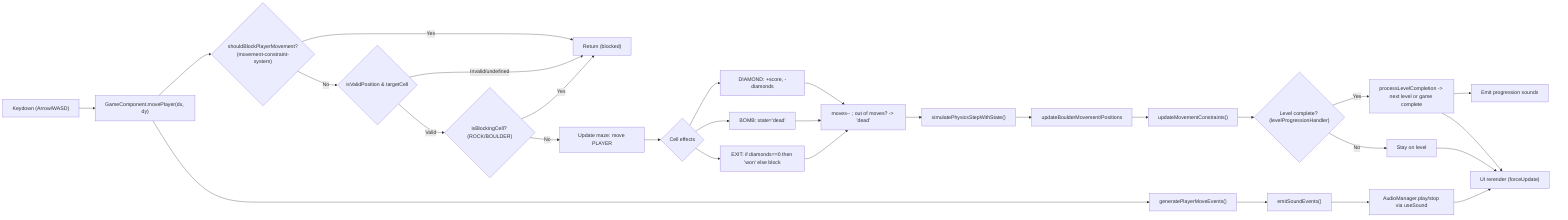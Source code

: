 flowchart LR
  A["Keydown (Arrow/WASD)"] --> B["GameComponent.movePlayer(dx, dy)"]
  B --> C{"shouldBlockPlayerMovement?\n(movement-constraint-system)"}
  C -- "Yes" --> Z["Return (blocked)"]
  C -- "No" --> D{"isValidPosition & targetCell"}
  D -- "Invalid/undefined" --> Z
  D -- "Valid" --> E{"isBlockingCell? (ROCK/BOULDER)"}
  E -- "Yes" --> Z
  E -- "No" --> F["Update maze: move PLAYER"]
  F --> G{"Cell effects"}
  G --> G1["DIAMOND: +score, -diamonds"]
  G --> G2["BOMB: state='dead'"]
  G --> G3["EXIT: if diamonds==0 then 'won' else block"]
  G1 --> H["moves-- ; out of moves? -> 'dead'"]
  G2 --> H
  G3 --> H
  H --> I["simulatePhysicsStepWithState()"]
  I --> J["updateBoulderMovement/Positions"]
  J --> K["updateMovementConstraints()"]
  K --> L{"Level complete? (levelProgressionHandler)"}
  L -- "Yes" --> M["processLevelCompletion -> next level or game complete"]
  L -- "No" --> N["Stay on level"]
  M --> O["Emit progression sounds"]
  B --> P["generatePlayerMoveEvents()"]
  P --> Q["emitSoundEvents()"]
  Q --> R["AudioManager.play/stop via useSound"]
  R --> S["UI rerender (forceUpdate)"]
  N --> S
  M --> S